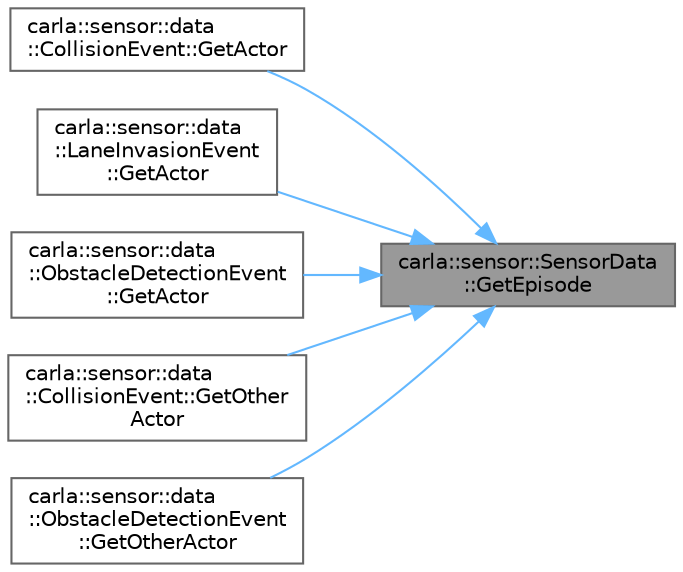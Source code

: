 digraph "carla::sensor::SensorData::GetEpisode"
{
 // INTERACTIVE_SVG=YES
 // LATEX_PDF_SIZE
  bgcolor="transparent";
  edge [fontname=Helvetica,fontsize=10,labelfontname=Helvetica,labelfontsize=10];
  node [fontname=Helvetica,fontsize=10,shape=box,height=0.2,width=0.4];
  rankdir="RL";
  Node1 [id="Node000001",label="carla::sensor::SensorData\l::GetEpisode",height=0.2,width=0.4,color="gray40", fillcolor="grey60", style="filled", fontcolor="black",tooltip=" "];
  Node1 -> Node2 [id="edge1_Node000001_Node000002",dir="back",color="steelblue1",style="solid",tooltip=" "];
  Node2 [id="Node000002",label="carla::sensor::data\l::CollisionEvent::GetActor",height=0.2,width=0.4,color="grey40", fillcolor="white", style="filled",URL="$d5/dae/classcarla_1_1sensor_1_1data_1_1CollisionEvent.html#abb9c71fb02bc8648993e48722c4f145b",tooltip="Get \"self\" actor. Actor that measured the collision."];
  Node1 -> Node3 [id="edge2_Node000001_Node000003",dir="back",color="steelblue1",style="solid",tooltip=" "];
  Node3 [id="Node000003",label="carla::sensor::data\l::LaneInvasionEvent\l::GetActor",height=0.2,width=0.4,color="grey40", fillcolor="white", style="filled",URL="$de/d3a/classcarla_1_1sensor_1_1data_1_1LaneInvasionEvent.html#a31f91056fa20913ecdb29421f165807e",tooltip="Get \"self\" actor. Actor that invaded another lane."];
  Node1 -> Node4 [id="edge3_Node000001_Node000004",dir="back",color="steelblue1",style="solid",tooltip=" "];
  Node4 [id="Node000004",label="carla::sensor::data\l::ObstacleDetectionEvent\l::GetActor",height=0.2,width=0.4,color="grey40", fillcolor="white", style="filled",URL="$d3/d28/classcarla_1_1sensor_1_1data_1_1ObstacleDetectionEvent.html#a198a7f860ac4f380a3d8915fa37b927d",tooltip="Get \"self\" actor. Actor that measured the collision."];
  Node1 -> Node5 [id="edge4_Node000001_Node000005",dir="back",color="steelblue1",style="solid",tooltip=" "];
  Node5 [id="Node000005",label="carla::sensor::data\l::CollisionEvent::GetOther\lActor",height=0.2,width=0.4,color="grey40", fillcolor="white", style="filled",URL="$d5/dae/classcarla_1_1sensor_1_1data_1_1CollisionEvent.html#a699477ab96a078f6353f32c2f22c5dd8",tooltip="Get the actor to which we collided."];
  Node1 -> Node6 [id="edge5_Node000001_Node000006",dir="back",color="steelblue1",style="solid",tooltip=" "];
  Node6 [id="Node000006",label="carla::sensor::data\l::ObstacleDetectionEvent\l::GetOtherActor",height=0.2,width=0.4,color="grey40", fillcolor="white", style="filled",URL="$d3/d28/classcarla_1_1sensor_1_1data_1_1ObstacleDetectionEvent.html#a4f1286d12ee3cc98dee95923e2790d53",tooltip="Get the actor to which we collided."];
}
